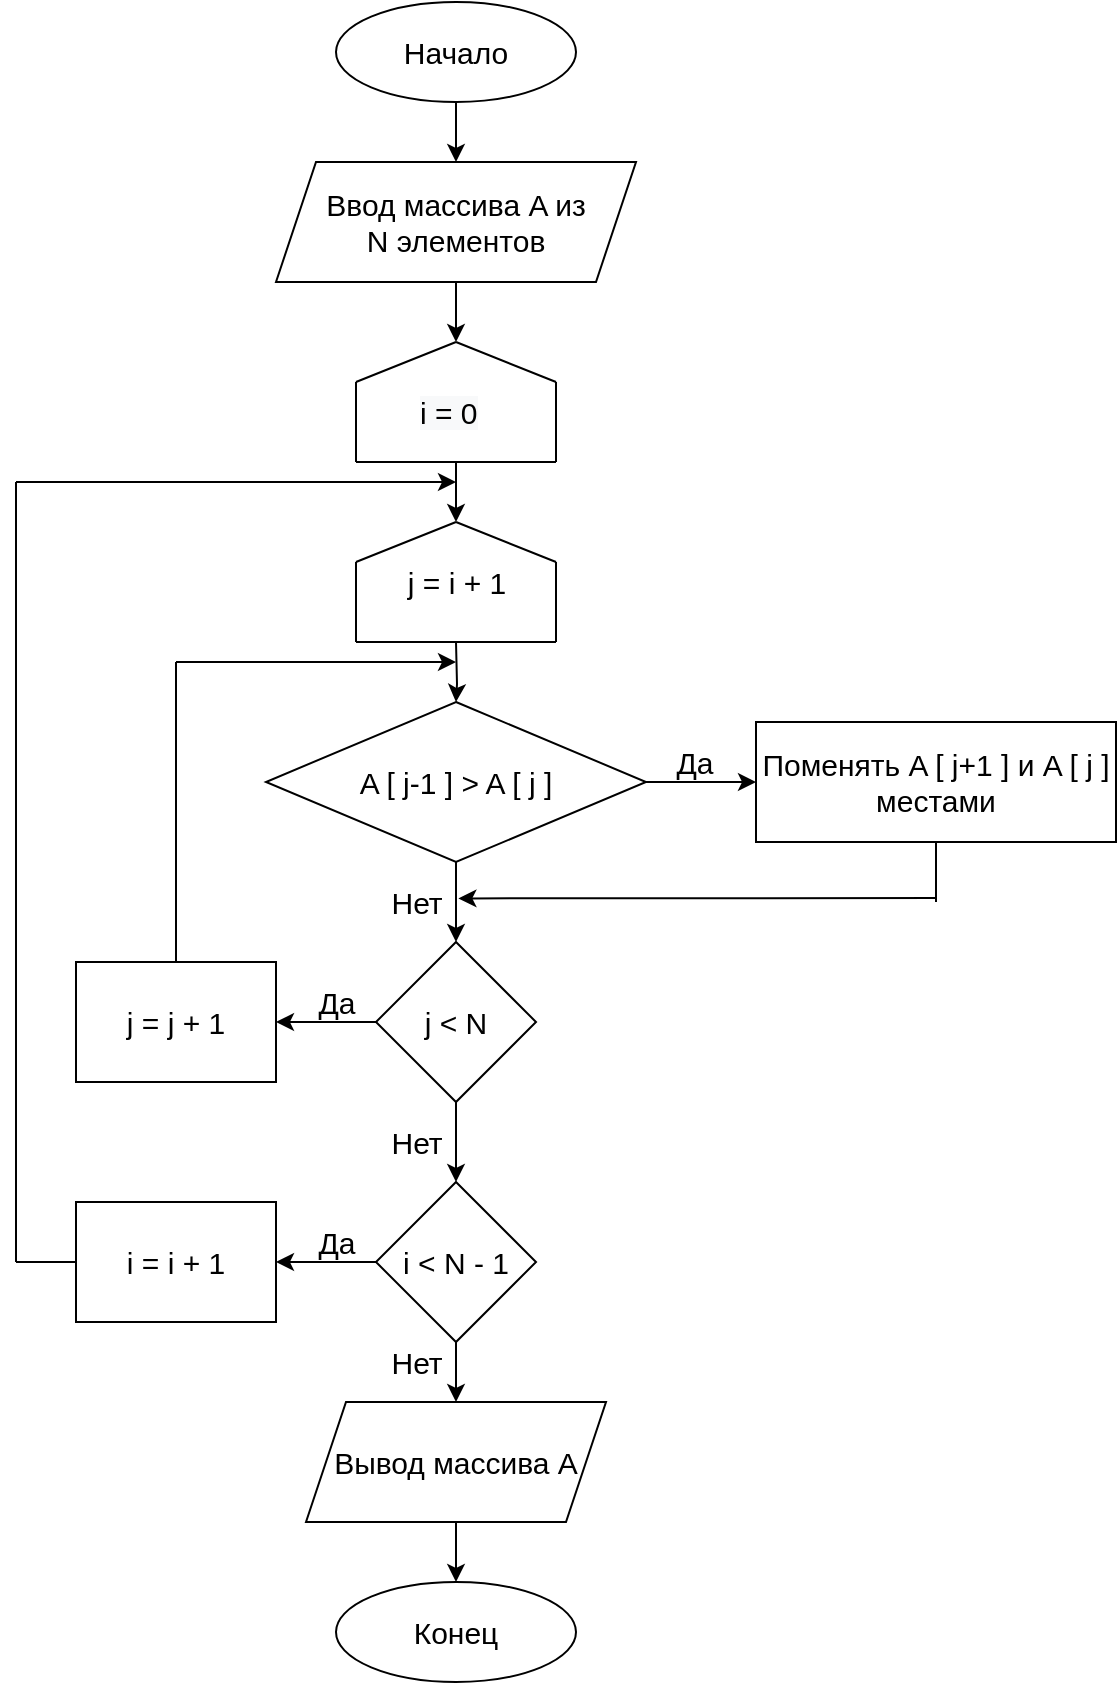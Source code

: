 <mxfile version="16.0.0" type="device"><diagram id="ubsERjYlaAR2aWZupyds" name="Page-1"><mxGraphModel dx="1038" dy="579" grid="1" gridSize="10" guides="1" tooltips="1" connect="1" arrows="1" fold="1" page="1" pageScale="1" pageWidth="827" pageHeight="1169" math="0" shadow="0"><root><mxCell id="0"/><mxCell id="1" parent="0"/><mxCell id="OaAlR0WzNLatasLRUT9L-24" value="" style="edgeStyle=orthogonalEdgeStyle;rounded=0;orthogonalLoop=1;jettySize=auto;html=1;" edge="1" parent="1" source="OaAlR0WzNLatasLRUT9L-1" target="OaAlR0WzNLatasLRUT9L-2"><mxGeometry relative="1" as="geometry"/></mxCell><mxCell id="OaAlR0WzNLatasLRUT9L-1" value="&lt;font style=&quot;font-size: 15px&quot;&gt;Начало&lt;/font&gt;" style="ellipse;whiteSpace=wrap;html=1;" vertex="1" parent="1"><mxGeometry x="220" y="30" width="120" height="50" as="geometry"/></mxCell><mxCell id="OaAlR0WzNLatasLRUT9L-5" value="" style="edgeStyle=orthogonalEdgeStyle;rounded=0;orthogonalLoop=1;jettySize=auto;html=1;" edge="1" parent="1" source="OaAlR0WzNLatasLRUT9L-2"><mxGeometry relative="1" as="geometry"><mxPoint x="280" y="200" as="targetPoint"/></mxGeometry></mxCell><mxCell id="OaAlR0WzNLatasLRUT9L-2" value="&lt;font style=&quot;font-size: 15px&quot;&gt;Ввод массива A из &lt;br&gt;N элементов&lt;/font&gt;" style="shape=parallelogram;perimeter=parallelogramPerimeter;whiteSpace=wrap;html=1;fixedSize=1;" vertex="1" parent="1"><mxGeometry x="190" y="110" width="180" height="60" as="geometry"/></mxCell><mxCell id="OaAlR0WzNLatasLRUT9L-6" value="" style="edgeStyle=orthogonalEdgeStyle;rounded=0;orthogonalLoop=1;jettySize=auto;html=1;" edge="1" parent="1"><mxGeometry relative="1" as="geometry"><mxPoint x="280" y="260" as="sourcePoint"/><mxPoint x="280" y="290" as="targetPoint"/></mxGeometry></mxCell><mxCell id="OaAlR0WzNLatasLRUT9L-8" value="" style="edgeStyle=orthogonalEdgeStyle;rounded=0;orthogonalLoop=1;jettySize=auto;html=1;" edge="1" parent="1" target="OaAlR0WzNLatasLRUT9L-7"><mxGeometry relative="1" as="geometry"><mxPoint x="280" y="350" as="sourcePoint"/></mxGeometry></mxCell><mxCell id="OaAlR0WzNLatasLRUT9L-10" value="" style="edgeStyle=orthogonalEdgeStyle;rounded=0;orthogonalLoop=1;jettySize=auto;html=1;" edge="1" parent="1" source="OaAlR0WzNLatasLRUT9L-7" target="OaAlR0WzNLatasLRUT9L-9"><mxGeometry relative="1" as="geometry"/></mxCell><mxCell id="OaAlR0WzNLatasLRUT9L-18" value="" style="edgeStyle=orthogonalEdgeStyle;rounded=0;orthogonalLoop=1;jettySize=auto;html=1;" edge="1" parent="1" source="OaAlR0WzNLatasLRUT9L-7" target="OaAlR0WzNLatasLRUT9L-11"><mxGeometry relative="1" as="geometry"/></mxCell><mxCell id="OaAlR0WzNLatasLRUT9L-7" value="&lt;font style=&quot;font-size: 15px&quot;&gt;A [ j-1 ] &amp;gt; A [ j ]&lt;/font&gt;" style="rhombus;whiteSpace=wrap;html=1;" vertex="1" parent="1"><mxGeometry x="185" y="380" width="190" height="80" as="geometry"/></mxCell><mxCell id="OaAlR0WzNLatasLRUT9L-9" value="&lt;font style=&quot;font-size: 15px&quot;&gt;Поменять A [ j+1 ] и A [ j ] местами&lt;/font&gt;" style="rounded=0;whiteSpace=wrap;html=1;" vertex="1" parent="1"><mxGeometry x="430" y="390" width="180" height="60" as="geometry"/></mxCell><mxCell id="OaAlR0WzNLatasLRUT9L-19" value="" style="edgeStyle=orthogonalEdgeStyle;rounded=0;orthogonalLoop=1;jettySize=auto;html=1;" edge="1" parent="1" source="OaAlR0WzNLatasLRUT9L-11" target="OaAlR0WzNLatasLRUT9L-14"><mxGeometry relative="1" as="geometry"/></mxCell><mxCell id="OaAlR0WzNLatasLRUT9L-20" value="" style="edgeStyle=orthogonalEdgeStyle;rounded=0;orthogonalLoop=1;jettySize=auto;html=1;" edge="1" parent="1" source="OaAlR0WzNLatasLRUT9L-11" target="OaAlR0WzNLatasLRUT9L-12"><mxGeometry relative="1" as="geometry"/></mxCell><mxCell id="OaAlR0WzNLatasLRUT9L-11" value="&lt;font style=&quot;font-size: 15px&quot;&gt;j &amp;lt; N&lt;/font&gt;" style="rhombus;whiteSpace=wrap;html=1;" vertex="1" parent="1"><mxGeometry x="240" y="500" width="80" height="80" as="geometry"/></mxCell><mxCell id="OaAlR0WzNLatasLRUT9L-21" value="" style="edgeStyle=orthogonalEdgeStyle;rounded=0;orthogonalLoop=1;jettySize=auto;html=1;" edge="1" parent="1" source="OaAlR0WzNLatasLRUT9L-12" target="OaAlR0WzNLatasLRUT9L-15"><mxGeometry relative="1" as="geometry"/></mxCell><mxCell id="OaAlR0WzNLatasLRUT9L-22" value="" style="edgeStyle=orthogonalEdgeStyle;rounded=0;orthogonalLoop=1;jettySize=auto;html=1;" edge="1" parent="1" source="OaAlR0WzNLatasLRUT9L-12" target="OaAlR0WzNLatasLRUT9L-16"><mxGeometry relative="1" as="geometry"/></mxCell><mxCell id="OaAlR0WzNLatasLRUT9L-12" value="&lt;font style=&quot;font-size: 15px&quot;&gt;i &amp;lt; N - 1&lt;/font&gt;" style="rhombus;whiteSpace=wrap;html=1;" vertex="1" parent="1"><mxGeometry x="240" y="620" width="80" height="80" as="geometry"/></mxCell><mxCell id="OaAlR0WzNLatasLRUT9L-14" value="&lt;font style=&quot;font-size: 15px&quot;&gt;j = j + 1&lt;/font&gt;" style="rounded=0;whiteSpace=wrap;html=1;" vertex="1" parent="1"><mxGeometry x="90" y="510" width="100" height="60" as="geometry"/></mxCell><mxCell id="OaAlR0WzNLatasLRUT9L-15" value="&lt;font style=&quot;font-size: 15px&quot;&gt;i = i + 1&lt;/font&gt;" style="rounded=0;whiteSpace=wrap;html=1;" vertex="1" parent="1"><mxGeometry x="90" y="630" width="100" height="60" as="geometry"/></mxCell><mxCell id="OaAlR0WzNLatasLRUT9L-23" value="" style="edgeStyle=orthogonalEdgeStyle;rounded=0;orthogonalLoop=1;jettySize=auto;html=1;" edge="1" parent="1" source="OaAlR0WzNLatasLRUT9L-16" target="OaAlR0WzNLatasLRUT9L-17"><mxGeometry relative="1" as="geometry"/></mxCell><mxCell id="OaAlR0WzNLatasLRUT9L-16" value="&lt;font style=&quot;font-size: 15px&quot;&gt;Вывод массива А&lt;/font&gt;" style="shape=parallelogram;perimeter=parallelogramPerimeter;whiteSpace=wrap;html=1;fixedSize=1;" vertex="1" parent="1"><mxGeometry x="205" y="730" width="150" height="60" as="geometry"/></mxCell><mxCell id="OaAlR0WzNLatasLRUT9L-17" value="&lt;font style=&quot;font-size: 15px&quot;&gt;Конец&lt;/font&gt;" style="ellipse;whiteSpace=wrap;html=1;" vertex="1" parent="1"><mxGeometry x="220" y="820" width="120" height="50" as="geometry"/></mxCell><mxCell id="OaAlR0WzNLatasLRUT9L-25" value="Да" style="text;html=1;align=center;verticalAlign=middle;resizable=0;points=[];autosize=1;strokeColor=none;fillColor=none;fontSize=15;" vertex="1" parent="1"><mxGeometry x="384" y="400" width="30" height="20" as="geometry"/></mxCell><mxCell id="OaAlR0WzNLatasLRUT9L-26" value="Да" style="text;html=1;align=center;verticalAlign=middle;resizable=0;points=[];autosize=1;strokeColor=none;fillColor=none;fontSize=15;" vertex="1" parent="1"><mxGeometry x="205" y="520" width="30" height="20" as="geometry"/></mxCell><mxCell id="OaAlR0WzNLatasLRUT9L-28" value="Да" style="text;html=1;align=center;verticalAlign=middle;resizable=0;points=[];autosize=1;strokeColor=none;fillColor=none;fontSize=15;" vertex="1" parent="1"><mxGeometry x="205" y="640" width="30" height="20" as="geometry"/></mxCell><mxCell id="OaAlR0WzNLatasLRUT9L-29" value="Нет" style="text;html=1;align=center;verticalAlign=middle;resizable=0;points=[];autosize=1;strokeColor=none;fillColor=none;fontSize=15;" vertex="1" parent="1"><mxGeometry x="240" y="470" width="40" height="20" as="geometry"/></mxCell><mxCell id="OaAlR0WzNLatasLRUT9L-30" value="" style="endArrow=none;html=1;rounded=0;fontSize=15;exitX=0.5;exitY=1;exitDx=0;exitDy=0;" edge="1" parent="1" source="OaAlR0WzNLatasLRUT9L-9"><mxGeometry width="50" height="50" relative="1" as="geometry"><mxPoint x="400" y="590" as="sourcePoint"/><mxPoint x="520" y="480" as="targetPoint"/></mxGeometry></mxCell><mxCell id="OaAlR0WzNLatasLRUT9L-31" value="" style="endArrow=classic;html=1;rounded=0;fontSize=15;entryX=1.03;entryY=0.41;entryDx=0;entryDy=0;entryPerimeter=0;" edge="1" parent="1" target="OaAlR0WzNLatasLRUT9L-29"><mxGeometry width="50" height="50" relative="1" as="geometry"><mxPoint x="520" y="478" as="sourcePoint"/><mxPoint x="450" y="540" as="targetPoint"/></mxGeometry></mxCell><mxCell id="OaAlR0WzNLatasLRUT9L-32" value="Нет" style="text;html=1;align=center;verticalAlign=middle;resizable=0;points=[];autosize=1;strokeColor=none;fillColor=none;fontSize=15;" vertex="1" parent="1"><mxGeometry x="240" y="590" width="40" height="20" as="geometry"/></mxCell><mxCell id="OaAlR0WzNLatasLRUT9L-33" value="Нет" style="text;html=1;align=center;verticalAlign=middle;resizable=0;points=[];autosize=1;strokeColor=none;fillColor=none;fontSize=15;" vertex="1" parent="1"><mxGeometry x="240" y="700" width="40" height="20" as="geometry"/></mxCell><mxCell id="OaAlR0WzNLatasLRUT9L-34" value="" style="endArrow=none;html=1;rounded=0;fontSize=15;" edge="1" parent="1"><mxGeometry width="50" height="50" relative="1" as="geometry"><mxPoint x="140" y="510" as="sourcePoint"/><mxPoint x="140" y="360" as="targetPoint"/></mxGeometry></mxCell><mxCell id="OaAlR0WzNLatasLRUT9L-35" value="" style="endArrow=classic;html=1;rounded=0;fontSize=15;" edge="1" parent="1"><mxGeometry width="50" height="50" relative="1" as="geometry"><mxPoint x="140" y="360" as="sourcePoint"/><mxPoint x="280" y="360" as="targetPoint"/></mxGeometry></mxCell><mxCell id="OaAlR0WzNLatasLRUT9L-36" value="" style="endArrow=none;html=1;rounded=0;fontSize=15;exitX=0;exitY=0.5;exitDx=0;exitDy=0;" edge="1" parent="1" source="OaAlR0WzNLatasLRUT9L-15"><mxGeometry width="50" height="50" relative="1" as="geometry"><mxPoint x="220" y="620" as="sourcePoint"/><mxPoint x="60" y="660" as="targetPoint"/></mxGeometry></mxCell><mxCell id="OaAlR0WzNLatasLRUT9L-42" value="" style="endArrow=none;html=1;rounded=0;fontSize=15;" edge="1" parent="1"><mxGeometry width="50" height="50" relative="1" as="geometry"><mxPoint x="60" y="660" as="sourcePoint"/><mxPoint x="60" y="270" as="targetPoint"/></mxGeometry></mxCell><mxCell id="OaAlR0WzNLatasLRUT9L-43" value="" style="endArrow=classic;html=1;rounded=0;fontSize=15;" edge="1" parent="1"><mxGeometry width="50" height="50" relative="1" as="geometry"><mxPoint x="60" y="270" as="sourcePoint"/><mxPoint x="280" y="270" as="targetPoint"/></mxGeometry></mxCell><mxCell id="OaAlR0WzNLatasLRUT9L-50" value="" style="group" vertex="1" connectable="0" parent="1"><mxGeometry x="230" y="290" width="100" height="60" as="geometry"/></mxCell><mxCell id="OaAlR0WzNLatasLRUT9L-45" value="" style="endArrow=none;html=1;rounded=0;fontSize=15;" edge="1" parent="OaAlR0WzNLatasLRUT9L-50"><mxGeometry width="50" height="50" relative="1" as="geometry"><mxPoint y="60" as="sourcePoint"/><mxPoint x="100" y="60" as="targetPoint"/></mxGeometry></mxCell><mxCell id="OaAlR0WzNLatasLRUT9L-46" value="" style="endArrow=none;html=1;rounded=0;fontSize=15;" edge="1" parent="OaAlR0WzNLatasLRUT9L-50"><mxGeometry width="50" height="50" relative="1" as="geometry"><mxPoint y="20" as="sourcePoint"/><mxPoint x="50" as="targetPoint"/><Array as="points"><mxPoint y="20"/></Array></mxGeometry></mxCell><mxCell id="OaAlR0WzNLatasLRUT9L-47" value="" style="endArrow=none;html=1;rounded=0;fontSize=15;" edge="1" parent="OaAlR0WzNLatasLRUT9L-50"><mxGeometry width="50" height="50" relative="1" as="geometry"><mxPoint y="20" as="sourcePoint"/><mxPoint y="60" as="targetPoint"/></mxGeometry></mxCell><mxCell id="OaAlR0WzNLatasLRUT9L-48" value="" style="endArrow=none;html=1;rounded=0;fontSize=15;" edge="1" parent="OaAlR0WzNLatasLRUT9L-50"><mxGeometry width="50" height="50" relative="1" as="geometry"><mxPoint x="100" y="20" as="sourcePoint"/><mxPoint x="100" y="60" as="targetPoint"/></mxGeometry></mxCell><mxCell id="OaAlR0WzNLatasLRUT9L-49" value="" style="endArrow=none;html=1;rounded=0;fontSize=15;" edge="1" parent="OaAlR0WzNLatasLRUT9L-50"><mxGeometry width="50" height="50" relative="1" as="geometry"><mxPoint x="100" y="20" as="sourcePoint"/><mxPoint x="50" as="targetPoint"/></mxGeometry></mxCell><mxCell id="OaAlR0WzNLatasLRUT9L-57" value="&lt;span&gt;j = i + 1&lt;/span&gt;" style="text;html=1;align=center;verticalAlign=middle;resizable=0;points=[];autosize=1;strokeColor=none;fillColor=none;fontSize=15;" vertex="1" parent="OaAlR0WzNLatasLRUT9L-50"><mxGeometry x="15" y="20" width="70" height="20" as="geometry"/></mxCell><mxCell id="OaAlR0WzNLatasLRUT9L-58" value="" style="group" vertex="1" connectable="0" parent="1"><mxGeometry x="230" y="200" width="100" height="60" as="geometry"/></mxCell><mxCell id="OaAlR0WzNLatasLRUT9L-59" value="" style="endArrow=none;html=1;rounded=0;fontSize=15;" edge="1" parent="OaAlR0WzNLatasLRUT9L-58"><mxGeometry width="50" height="50" relative="1" as="geometry"><mxPoint y="60" as="sourcePoint"/><mxPoint x="100" y="60" as="targetPoint"/></mxGeometry></mxCell><mxCell id="OaAlR0WzNLatasLRUT9L-60" value="" style="endArrow=none;html=1;rounded=0;fontSize=15;" edge="1" parent="OaAlR0WzNLatasLRUT9L-58"><mxGeometry width="50" height="50" relative="1" as="geometry"><mxPoint y="20" as="sourcePoint"/><mxPoint x="50" as="targetPoint"/><Array as="points"><mxPoint y="20"/></Array></mxGeometry></mxCell><mxCell id="OaAlR0WzNLatasLRUT9L-61" value="" style="endArrow=none;html=1;rounded=0;fontSize=15;" edge="1" parent="OaAlR0WzNLatasLRUT9L-58"><mxGeometry width="50" height="50" relative="1" as="geometry"><mxPoint y="20" as="sourcePoint"/><mxPoint y="60" as="targetPoint"/></mxGeometry></mxCell><mxCell id="OaAlR0WzNLatasLRUT9L-62" value="" style="endArrow=none;html=1;rounded=0;fontSize=15;" edge="1" parent="OaAlR0WzNLatasLRUT9L-58"><mxGeometry width="50" height="50" relative="1" as="geometry"><mxPoint x="100" y="20" as="sourcePoint"/><mxPoint x="100" y="60" as="targetPoint"/></mxGeometry></mxCell><mxCell id="OaAlR0WzNLatasLRUT9L-63" value="" style="endArrow=none;html=1;rounded=0;fontSize=15;" edge="1" parent="OaAlR0WzNLatasLRUT9L-58"><mxGeometry width="50" height="50" relative="1" as="geometry"><mxPoint x="100" y="20" as="sourcePoint"/><mxPoint x="50" as="targetPoint"/></mxGeometry></mxCell><mxCell id="OaAlR0WzNLatasLRUT9L-65" value="&lt;span style=&quot;color: rgb(0, 0, 0); font-family: helvetica; font-size: 15px; font-style: normal; font-weight: 400; letter-spacing: normal; text-align: center; text-indent: 0px; text-transform: none; word-spacing: 0px; background-color: rgb(248, 249, 250); display: inline; float: none;&quot;&gt;i = 0&lt;/span&gt;" style="text;whiteSpace=wrap;html=1;fontSize=15;" vertex="1" parent="OaAlR0WzNLatasLRUT9L-58"><mxGeometry x="30" y="20" width="40" height="30" as="geometry"/></mxCell></root></mxGraphModel></diagram></mxfile>